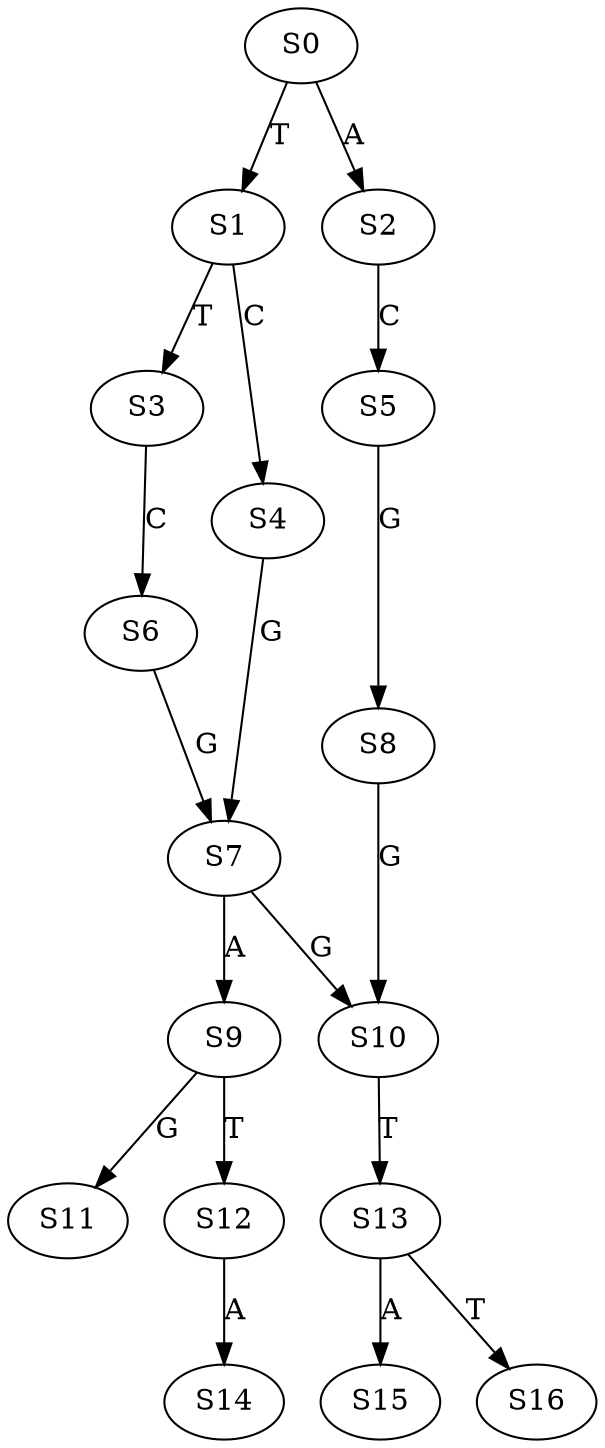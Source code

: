 strict digraph  {
	S0 -> S1 [ label = T ];
	S0 -> S2 [ label = A ];
	S1 -> S3 [ label = T ];
	S1 -> S4 [ label = C ];
	S2 -> S5 [ label = C ];
	S3 -> S6 [ label = C ];
	S4 -> S7 [ label = G ];
	S5 -> S8 [ label = G ];
	S6 -> S7 [ label = G ];
	S7 -> S9 [ label = A ];
	S7 -> S10 [ label = G ];
	S8 -> S10 [ label = G ];
	S9 -> S11 [ label = G ];
	S9 -> S12 [ label = T ];
	S10 -> S13 [ label = T ];
	S12 -> S14 [ label = A ];
	S13 -> S15 [ label = A ];
	S13 -> S16 [ label = T ];
}
